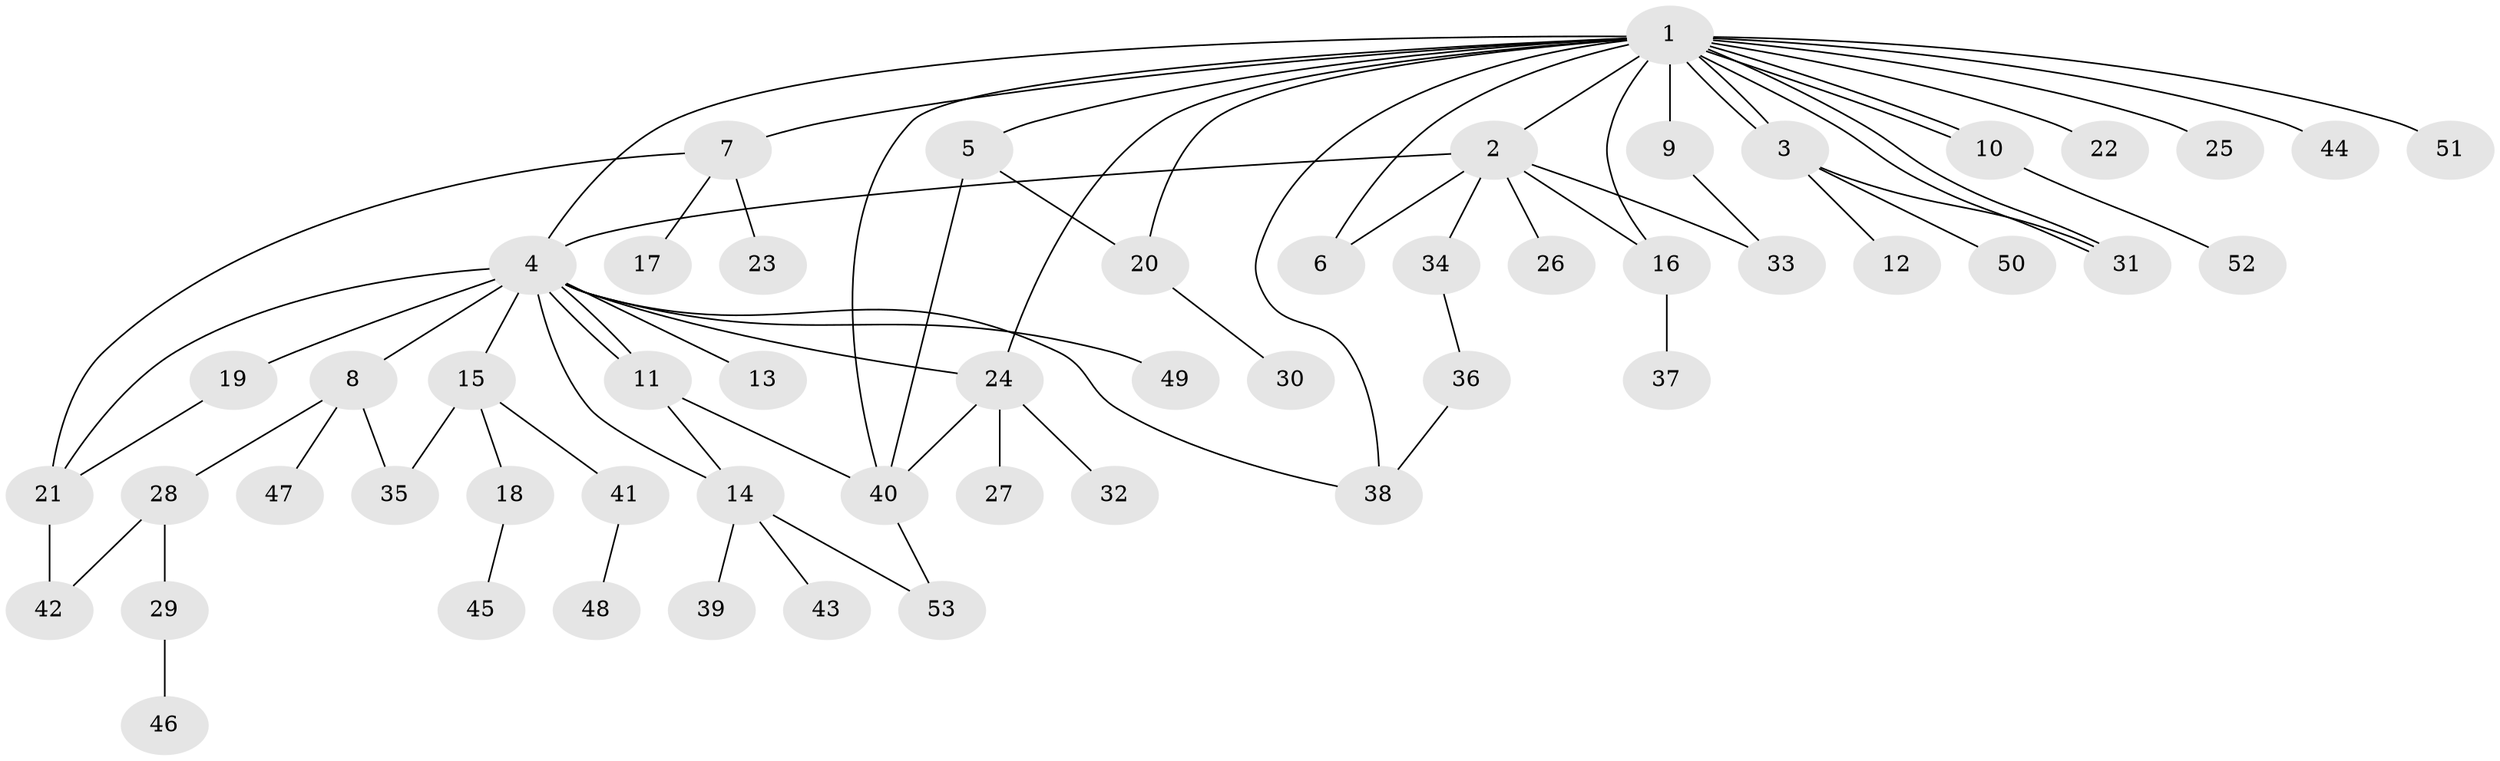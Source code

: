 // Generated by graph-tools (version 1.1) at 2025/14/03/09/25 04:14:36]
// undirected, 53 vertices, 74 edges
graph export_dot {
graph [start="1"]
  node [color=gray90,style=filled];
  1;
  2;
  3;
  4;
  5;
  6;
  7;
  8;
  9;
  10;
  11;
  12;
  13;
  14;
  15;
  16;
  17;
  18;
  19;
  20;
  21;
  22;
  23;
  24;
  25;
  26;
  27;
  28;
  29;
  30;
  31;
  32;
  33;
  34;
  35;
  36;
  37;
  38;
  39;
  40;
  41;
  42;
  43;
  44;
  45;
  46;
  47;
  48;
  49;
  50;
  51;
  52;
  53;
  1 -- 2;
  1 -- 3;
  1 -- 3;
  1 -- 4;
  1 -- 5;
  1 -- 6;
  1 -- 7;
  1 -- 9;
  1 -- 10;
  1 -- 10;
  1 -- 16;
  1 -- 20;
  1 -- 22;
  1 -- 24;
  1 -- 25;
  1 -- 31;
  1 -- 31;
  1 -- 38;
  1 -- 40;
  1 -- 44;
  1 -- 51;
  2 -- 4;
  2 -- 6;
  2 -- 16;
  2 -- 26;
  2 -- 33;
  2 -- 34;
  3 -- 12;
  3 -- 31;
  3 -- 50;
  4 -- 8;
  4 -- 11;
  4 -- 11;
  4 -- 13;
  4 -- 14;
  4 -- 15;
  4 -- 19;
  4 -- 21;
  4 -- 24;
  4 -- 38;
  4 -- 49;
  5 -- 20;
  5 -- 40;
  7 -- 17;
  7 -- 21;
  7 -- 23;
  8 -- 28;
  8 -- 35;
  8 -- 47;
  9 -- 33;
  10 -- 52;
  11 -- 14;
  11 -- 40;
  14 -- 39;
  14 -- 43;
  14 -- 53;
  15 -- 18;
  15 -- 35;
  15 -- 41;
  16 -- 37;
  18 -- 45;
  19 -- 21;
  20 -- 30;
  21 -- 42;
  24 -- 27;
  24 -- 32;
  24 -- 40;
  28 -- 29;
  28 -- 42;
  29 -- 46;
  34 -- 36;
  36 -- 38;
  40 -- 53;
  41 -- 48;
}
